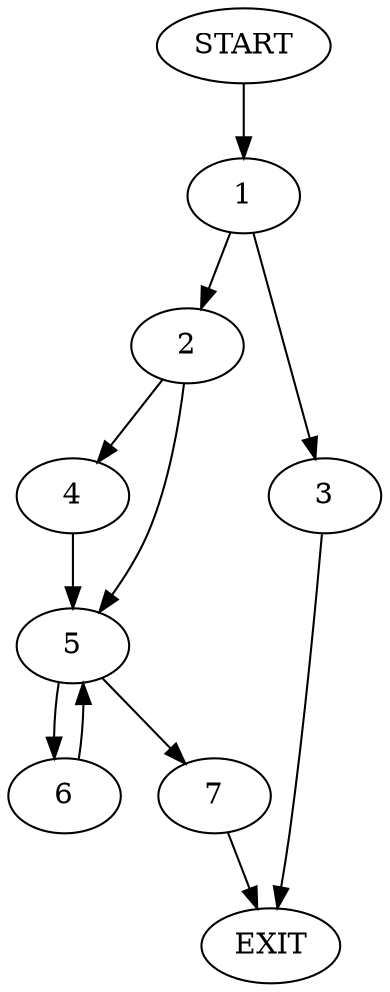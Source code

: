 digraph {
0 [label="START"]
8 [label="EXIT"]
0 -> 1
1 -> 2
1 -> 3
3 -> 8
2 -> 4
2 -> 5
4 -> 5
5 -> 6
5 -> 7
6 -> 5
7 -> 8
}
